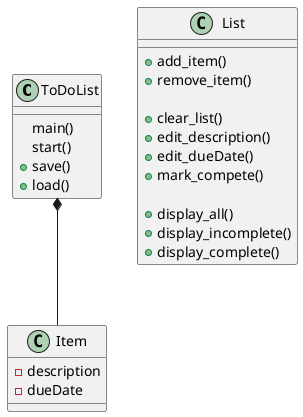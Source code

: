 @startuml
'https://plantuml.com/salt

class ToDoList{
    main()
    start()
    + save()
    + load()
}

class List{
    'only one list needs to be managed
    'stores at least 100 items
    + add_item()
    + remove_item()

    'clear list needs to remove all items from list
    + clear_list()
    + edit_description()
    + edit_dueDate()
    + mark_compete()

    'display options
    + display_all()
    + display_incomplete()
    + display_complete()
}

class Item{
    '1-256 chars in length
    -description
    'given to user as: yyyy-mm-dd
    -dueDate

}

ToDoList*--Item
@enduml